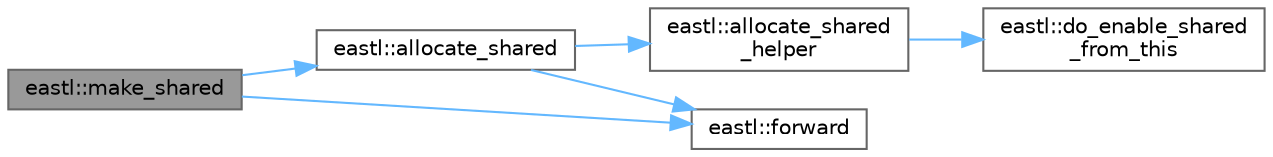 digraph "eastl::make_shared"
{
 // LATEX_PDF_SIZE
  bgcolor="transparent";
  edge [fontname=Helvetica,fontsize=10,labelfontname=Helvetica,labelfontsize=10];
  node [fontname=Helvetica,fontsize=10,shape=box,height=0.2,width=0.4];
  rankdir="LR";
  Node1 [id="Node000001",label="eastl::make_shared",height=0.2,width=0.4,color="gray40", fillcolor="grey60", style="filled", fontcolor="black",tooltip=" "];
  Node1 -> Node2 [id="edge1_Node000001_Node000002",color="steelblue1",style="solid",tooltip=" "];
  Node2 [id="Node000002",label="eastl::allocate_shared",height=0.2,width=0.4,color="grey40", fillcolor="white", style="filled",URL="$namespaceeastl.html#a337752408dcf65029527b68f318f5875",tooltip=" "];
  Node2 -> Node3 [id="edge2_Node000002_Node000003",color="steelblue1",style="solid",tooltip=" "];
  Node3 [id="Node000003",label="eastl::allocate_shared\l_helper",height=0.2,width=0.4,color="grey40", fillcolor="white", style="filled",URL="$namespaceeastl.html#af87c5da40a7f019c613fb32e6ff5bc02",tooltip=" "];
  Node3 -> Node4 [id="edge3_Node000003_Node000004",color="steelblue1",style="solid",tooltip=" "];
  Node4 [id="Node000004",label="eastl::do_enable_shared\l_from_this",height=0.2,width=0.4,color="grey40", fillcolor="white", style="filled",URL="$namespaceeastl.html#a4192f9c11fc1a4e94fe86fb18680cd77",tooltip=" "];
  Node2 -> Node5 [id="edge4_Node000002_Node000005",color="steelblue1",style="solid",tooltip=" "];
  Node5 [id="Node000005",label="eastl::forward",height=0.2,width=0.4,color="grey40", fillcolor="white", style="filled",URL="$namespaceeastl.html#a36662e86289d74a927ced4b51496fce5",tooltip=" "];
  Node1 -> Node5 [id="edge5_Node000001_Node000005",color="steelblue1",style="solid",tooltip=" "];
}
